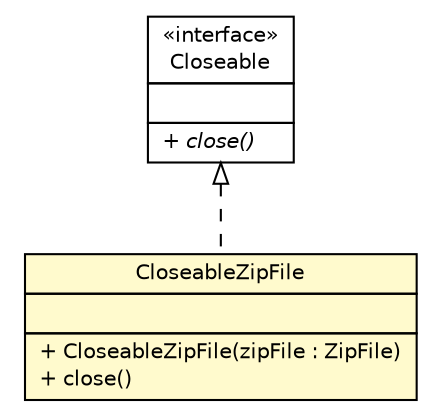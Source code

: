 #!/usr/local/bin/dot
#
# Class diagram 
# Generated by UMLGraph version R5_6 (http://www.umlgraph.org/)
#

digraph G {
	edge [fontname="Helvetica",fontsize=10,labelfontname="Helvetica",labelfontsize=10];
	node [fontname="Helvetica",fontsize=10,shape=plaintext];
	nodesep=0.25;
	ranksep=0.5;
	// sorcer.util.IOUtils.CloseableZipFile
	c284176 [label=<<table title="sorcer.util.IOUtils.CloseableZipFile" border="0" cellborder="1" cellspacing="0" cellpadding="2" port="p" bgcolor="lemonChiffon" href="./IOUtils.CloseableZipFile.html">
		<tr><td><table border="0" cellspacing="0" cellpadding="1">
<tr><td align="center" balign="center"> CloseableZipFile </td></tr>
		</table></td></tr>
		<tr><td><table border="0" cellspacing="0" cellpadding="1">
<tr><td align="left" balign="left">  </td></tr>
		</table></td></tr>
		<tr><td><table border="0" cellspacing="0" cellpadding="1">
<tr><td align="left" balign="left"> + CloseableZipFile(zipFile : ZipFile) </td></tr>
<tr><td align="left" balign="left"> + close() </td></tr>
		</table></td></tr>
		</table>>, URL="./IOUtils.CloseableZipFile.html", fontname="Helvetica", fontcolor="black", fontsize=10.0];
	//sorcer.util.IOUtils.CloseableZipFile implements java.io.Closeable
	c284875:p -> c284176:p [dir=back,arrowtail=empty,style=dashed];
	// java.io.Closeable
	c284875 [label=<<table title="java.io.Closeable" border="0" cellborder="1" cellspacing="0" cellpadding="2" port="p" href="http://docs.oracle.com/javase/7/docs/api/java/io/Closeable.html">
		<tr><td><table border="0" cellspacing="0" cellpadding="1">
<tr><td align="center" balign="center"> &#171;interface&#187; </td></tr>
<tr><td align="center" balign="center"> Closeable </td></tr>
		</table></td></tr>
		<tr><td><table border="0" cellspacing="0" cellpadding="1">
<tr><td align="left" balign="left">  </td></tr>
		</table></td></tr>
		<tr><td><table border="0" cellspacing="0" cellpadding="1">
<tr><td align="left" balign="left"><font face="Helvetica-Oblique" point-size="10.0"> + close() </font></td></tr>
		</table></td></tr>
		</table>>, URL="http://docs.oracle.com/javase/7/docs/api/java/io/Closeable.html", fontname="Helvetica", fontcolor="black", fontsize=10.0];
}

